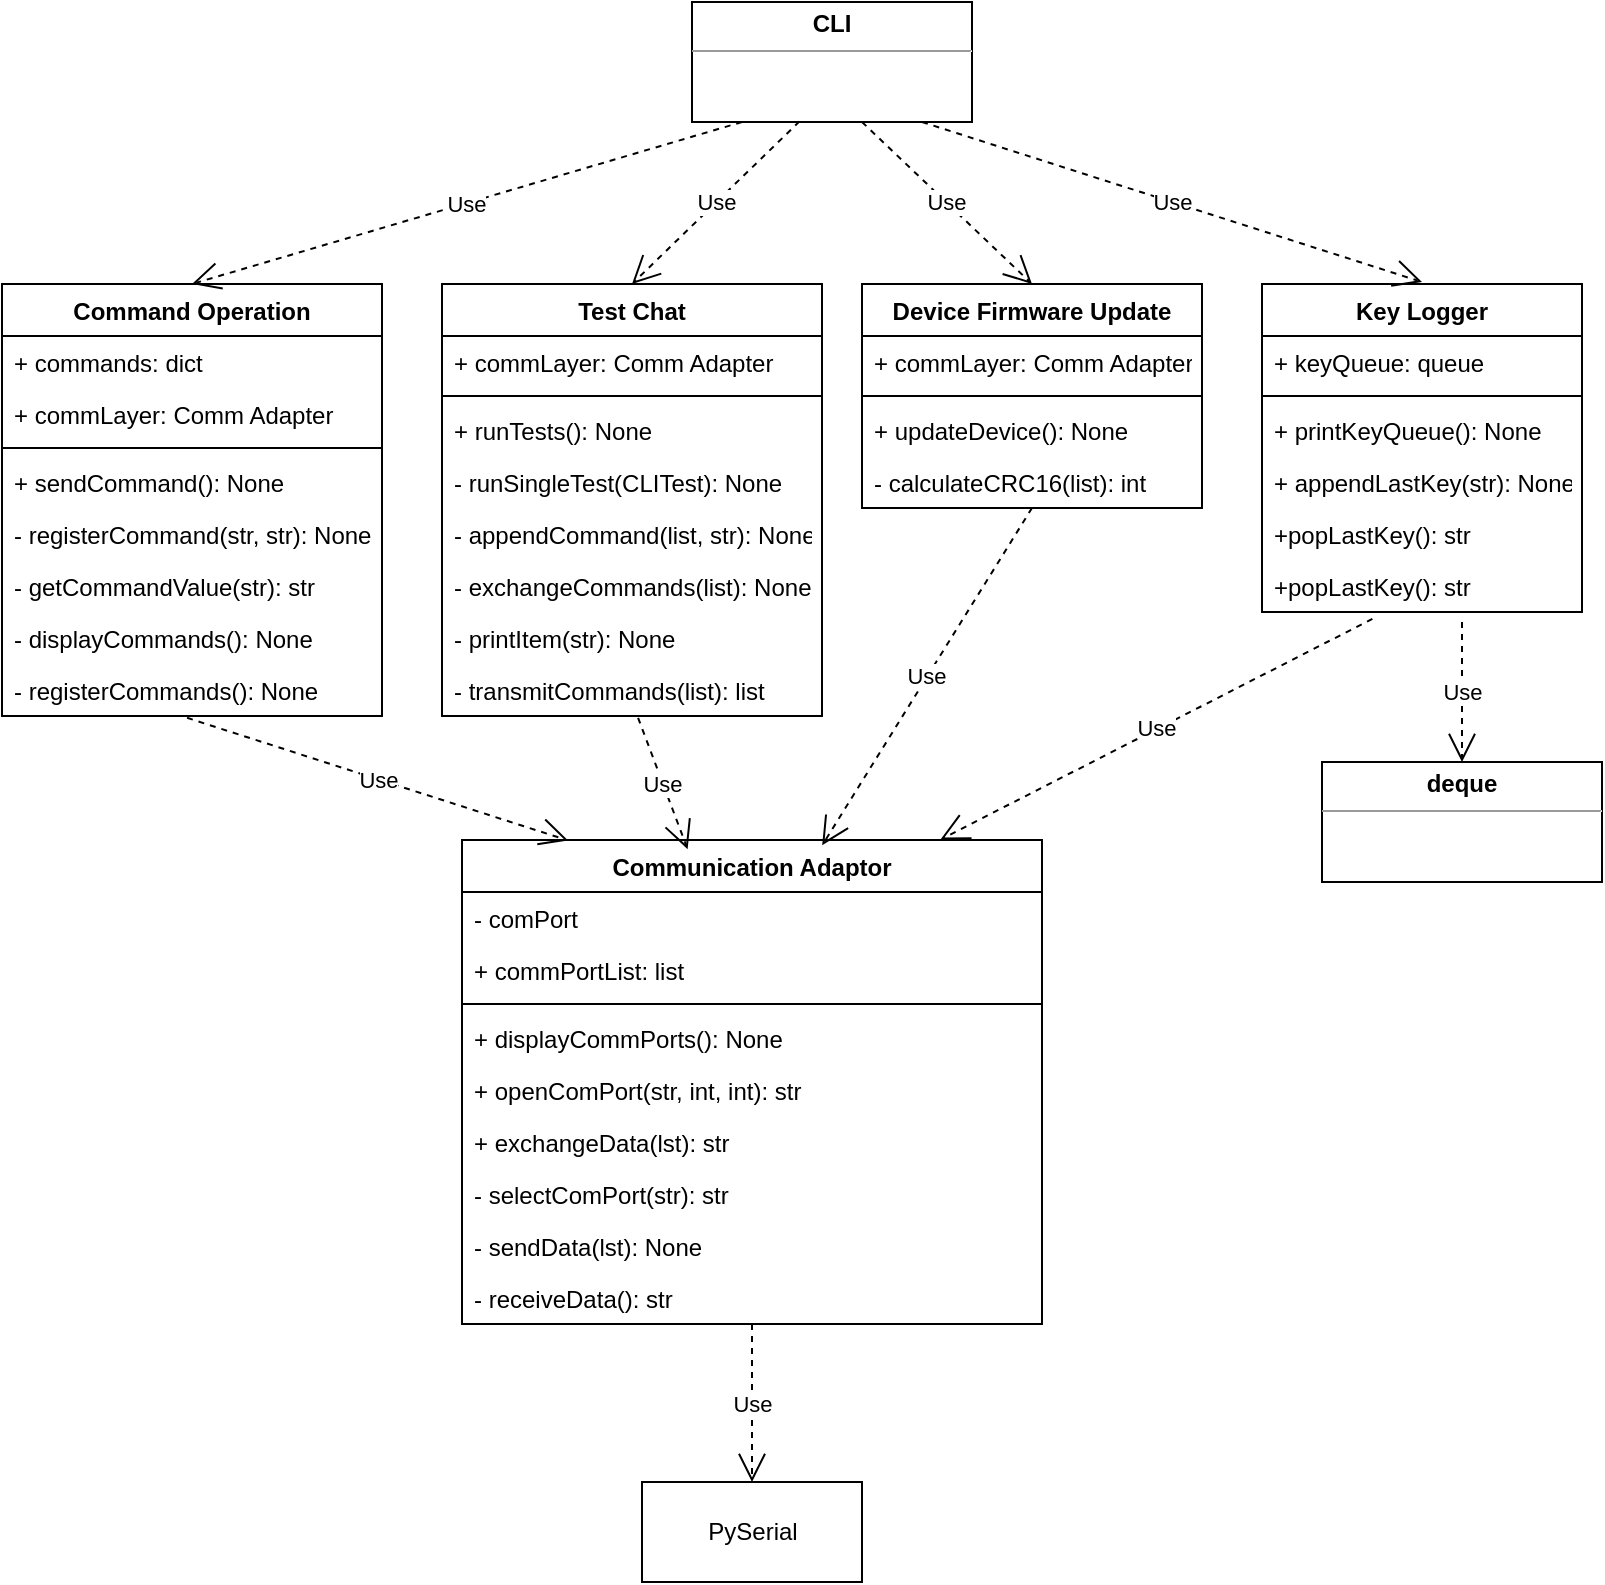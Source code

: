 <mxfile version="18.0.1" type="device"><diagram id="fPQA1HwgCmfIRaYECR6d" name="Page-1"><mxGraphModel dx="944" dy="583" grid="1" gridSize="10" guides="1" tooltips="1" connect="1" arrows="1" fold="1" page="1" pageScale="1" pageWidth="850" pageHeight="1100" math="0" shadow="0"><root><mxCell id="0"/><mxCell id="1" parent="0"/><mxCell id="j7rLW1EJllK8eRG2npgR-1" value="Device Firmware Update" style="swimlane;fontStyle=1;align=center;verticalAlign=top;childLayout=stackLayout;horizontal=1;startSize=26;horizontalStack=0;resizeParent=1;resizeParentMax=0;resizeLast=0;collapsible=1;marginBottom=0;" vertex="1" parent="1"><mxGeometry x="440" y="201" width="170" height="112" as="geometry"/></mxCell><mxCell id="j7rLW1EJllK8eRG2npgR-2" value="+ commLayer: Comm Adapter" style="text;strokeColor=none;fillColor=none;align=left;verticalAlign=top;spacingLeft=4;spacingRight=4;overflow=hidden;rotatable=0;points=[[0,0.5],[1,0.5]];portConstraint=eastwest;" vertex="1" parent="j7rLW1EJllK8eRG2npgR-1"><mxGeometry y="26" width="170" height="26" as="geometry"/></mxCell><mxCell id="j7rLW1EJllK8eRG2npgR-3" value="" style="line;strokeWidth=1;fillColor=none;align=left;verticalAlign=middle;spacingTop=-1;spacingLeft=3;spacingRight=3;rotatable=0;labelPosition=right;points=[];portConstraint=eastwest;" vertex="1" parent="j7rLW1EJllK8eRG2npgR-1"><mxGeometry y="52" width="170" height="8" as="geometry"/></mxCell><mxCell id="j7rLW1EJllK8eRG2npgR-4" value="+ updateDevice(): None" style="text;strokeColor=none;fillColor=none;align=left;verticalAlign=top;spacingLeft=4;spacingRight=4;overflow=hidden;rotatable=0;points=[[0,0.5],[1,0.5]];portConstraint=eastwest;" vertex="1" parent="j7rLW1EJllK8eRG2npgR-1"><mxGeometry y="60" width="170" height="26" as="geometry"/></mxCell><mxCell id="j7rLW1EJllK8eRG2npgR-66" value="- calculateCRC16(list): int" style="text;strokeColor=none;fillColor=none;align=left;verticalAlign=top;spacingLeft=4;spacingRight=4;overflow=hidden;rotatable=0;points=[[0,0.5],[1,0.5]];portConstraint=eastwest;" vertex="1" parent="j7rLW1EJllK8eRG2npgR-1"><mxGeometry y="86" width="170" height="26" as="geometry"/></mxCell><mxCell id="j7rLW1EJllK8eRG2npgR-5" value="Key Logger" style="swimlane;fontStyle=1;align=center;verticalAlign=top;childLayout=stackLayout;horizontal=1;startSize=26;horizontalStack=0;resizeParent=1;resizeParentMax=0;resizeLast=0;collapsible=1;marginBottom=0;" vertex="1" parent="1"><mxGeometry x="640" y="201" width="160" height="164" as="geometry"/></mxCell><mxCell id="j7rLW1EJllK8eRG2npgR-6" value="+ keyQueue: queue" style="text;strokeColor=none;fillColor=none;align=left;verticalAlign=top;spacingLeft=4;spacingRight=4;overflow=hidden;rotatable=0;points=[[0,0.5],[1,0.5]];portConstraint=eastwest;" vertex="1" parent="j7rLW1EJllK8eRG2npgR-5"><mxGeometry y="26" width="160" height="26" as="geometry"/></mxCell><mxCell id="j7rLW1EJllK8eRG2npgR-7" value="" style="line;strokeWidth=1;fillColor=none;align=left;verticalAlign=middle;spacingTop=-1;spacingLeft=3;spacingRight=3;rotatable=0;labelPosition=right;points=[];portConstraint=eastwest;" vertex="1" parent="j7rLW1EJllK8eRG2npgR-5"><mxGeometry y="52" width="160" height="8" as="geometry"/></mxCell><mxCell id="j7rLW1EJllK8eRG2npgR-8" value="+ printKeyQueue(): None" style="text;strokeColor=none;fillColor=none;align=left;verticalAlign=top;spacingLeft=4;spacingRight=4;overflow=hidden;rotatable=0;points=[[0,0.5],[1,0.5]];portConstraint=eastwest;" vertex="1" parent="j7rLW1EJllK8eRG2npgR-5"><mxGeometry y="60" width="160" height="26" as="geometry"/></mxCell><mxCell id="j7rLW1EJllK8eRG2npgR-70" value="+ appendLastKey(str): None" style="text;strokeColor=none;fillColor=none;align=left;verticalAlign=top;spacingLeft=4;spacingRight=4;overflow=hidden;rotatable=0;points=[[0,0.5],[1,0.5]];portConstraint=eastwest;" vertex="1" parent="j7rLW1EJllK8eRG2npgR-5"><mxGeometry y="86" width="160" height="26" as="geometry"/></mxCell><mxCell id="j7rLW1EJllK8eRG2npgR-71" value="+popLastKey(): str" style="text;strokeColor=none;fillColor=none;align=left;verticalAlign=top;spacingLeft=4;spacingRight=4;overflow=hidden;rotatable=0;points=[[0,0.5],[1,0.5]];portConstraint=eastwest;" vertex="1" parent="j7rLW1EJllK8eRG2npgR-5"><mxGeometry y="112" width="160" height="26" as="geometry"/></mxCell><mxCell id="j7rLW1EJllK8eRG2npgR-72" value="+popLastKey(): str" style="text;strokeColor=none;fillColor=none;align=left;verticalAlign=top;spacingLeft=4;spacingRight=4;overflow=hidden;rotatable=0;points=[[0,0.5],[1,0.5]];portConstraint=eastwest;" vertex="1" parent="j7rLW1EJllK8eRG2npgR-5"><mxGeometry y="138" width="160" height="26" as="geometry"/></mxCell><mxCell id="j7rLW1EJllK8eRG2npgR-9" value="Command Operation" style="swimlane;fontStyle=1;align=center;verticalAlign=top;childLayout=stackLayout;horizontal=1;startSize=26;horizontalStack=0;resizeParent=1;resizeParentMax=0;resizeLast=0;collapsible=1;marginBottom=0;" vertex="1" parent="1"><mxGeometry x="10" y="201" width="190" height="216" as="geometry"/></mxCell><mxCell id="j7rLW1EJllK8eRG2npgR-10" value="+ commands: dict" style="text;strokeColor=none;fillColor=none;align=left;verticalAlign=top;spacingLeft=4;spacingRight=4;overflow=hidden;rotatable=0;points=[[0,0.5],[1,0.5]];portConstraint=eastwest;" vertex="1" parent="j7rLW1EJllK8eRG2npgR-9"><mxGeometry y="26" width="190" height="26" as="geometry"/></mxCell><mxCell id="j7rLW1EJllK8eRG2npgR-56" value="+ commLayer: Comm Adapter" style="text;strokeColor=none;fillColor=none;align=left;verticalAlign=top;spacingLeft=4;spacingRight=4;overflow=hidden;rotatable=0;points=[[0,0.5],[1,0.5]];portConstraint=eastwest;" vertex="1" parent="j7rLW1EJllK8eRG2npgR-9"><mxGeometry y="52" width="190" height="26" as="geometry"/></mxCell><mxCell id="j7rLW1EJllK8eRG2npgR-11" value="" style="line;strokeWidth=1;fillColor=none;align=left;verticalAlign=middle;spacingTop=-1;spacingLeft=3;spacingRight=3;rotatable=0;labelPosition=right;points=[];portConstraint=eastwest;" vertex="1" parent="j7rLW1EJllK8eRG2npgR-9"><mxGeometry y="78" width="190" height="8" as="geometry"/></mxCell><mxCell id="j7rLW1EJllK8eRG2npgR-12" value="+ sendCommand(): None" style="text;strokeColor=none;fillColor=none;align=left;verticalAlign=top;spacingLeft=4;spacingRight=4;overflow=hidden;rotatable=0;points=[[0,0.5],[1,0.5]];portConstraint=eastwest;" vertex="1" parent="j7rLW1EJllK8eRG2npgR-9"><mxGeometry y="86" width="190" height="26" as="geometry"/></mxCell><mxCell id="j7rLW1EJllK8eRG2npgR-57" value="- registerCommand(str, str): None" style="text;strokeColor=none;fillColor=none;align=left;verticalAlign=top;spacingLeft=4;spacingRight=4;overflow=hidden;rotatable=0;points=[[0,0.5],[1,0.5]];portConstraint=eastwest;" vertex="1" parent="j7rLW1EJllK8eRG2npgR-9"><mxGeometry y="112" width="190" height="26" as="geometry"/></mxCell><mxCell id="j7rLW1EJllK8eRG2npgR-58" value="- getCommandValue(str): str" style="text;strokeColor=none;fillColor=none;align=left;verticalAlign=top;spacingLeft=4;spacingRight=4;overflow=hidden;rotatable=0;points=[[0,0.5],[1,0.5]];portConstraint=eastwest;" vertex="1" parent="j7rLW1EJllK8eRG2npgR-9"><mxGeometry y="138" width="190" height="26" as="geometry"/></mxCell><mxCell id="j7rLW1EJllK8eRG2npgR-59" value="- displayCommands(): None" style="text;strokeColor=none;fillColor=none;align=left;verticalAlign=top;spacingLeft=4;spacingRight=4;overflow=hidden;rotatable=0;points=[[0,0.5],[1,0.5]];portConstraint=eastwest;" vertex="1" parent="j7rLW1EJllK8eRG2npgR-9"><mxGeometry y="164" width="190" height="26" as="geometry"/></mxCell><mxCell id="j7rLW1EJllK8eRG2npgR-60" value="- registerCommands(): None" style="text;strokeColor=none;fillColor=none;align=left;verticalAlign=top;spacingLeft=4;spacingRight=4;overflow=hidden;rotatable=0;points=[[0,0.5],[1,0.5]];portConstraint=eastwest;" vertex="1" parent="j7rLW1EJllK8eRG2npgR-9"><mxGeometry y="190" width="190" height="26" as="geometry"/></mxCell><mxCell id="j7rLW1EJllK8eRG2npgR-13" value="Test Chat" style="swimlane;fontStyle=1;align=center;verticalAlign=top;childLayout=stackLayout;horizontal=1;startSize=26;horizontalStack=0;resizeParent=1;resizeParentMax=0;resizeLast=0;collapsible=1;marginBottom=0;" vertex="1" parent="1"><mxGeometry x="230" y="201" width="190" height="216" as="geometry"/></mxCell><mxCell id="j7rLW1EJllK8eRG2npgR-14" value="+ commLayer: Comm Adapter" style="text;strokeColor=none;fillColor=none;align=left;verticalAlign=top;spacingLeft=4;spacingRight=4;overflow=hidden;rotatable=0;points=[[0,0.5],[1,0.5]];portConstraint=eastwest;" vertex="1" parent="j7rLW1EJllK8eRG2npgR-13"><mxGeometry y="26" width="190" height="26" as="geometry"/></mxCell><mxCell id="j7rLW1EJllK8eRG2npgR-15" value="" style="line;strokeWidth=1;fillColor=none;align=left;verticalAlign=middle;spacingTop=-1;spacingLeft=3;spacingRight=3;rotatable=0;labelPosition=right;points=[];portConstraint=eastwest;" vertex="1" parent="j7rLW1EJllK8eRG2npgR-13"><mxGeometry y="52" width="190" height="8" as="geometry"/></mxCell><mxCell id="j7rLW1EJllK8eRG2npgR-16" value="+ runTests(): None" style="text;strokeColor=none;fillColor=none;align=left;verticalAlign=top;spacingLeft=4;spacingRight=4;overflow=hidden;rotatable=0;points=[[0,0.5],[1,0.5]];portConstraint=eastwest;" vertex="1" parent="j7rLW1EJllK8eRG2npgR-13"><mxGeometry y="60" width="190" height="26" as="geometry"/></mxCell><mxCell id="j7rLW1EJllK8eRG2npgR-61" value="- runSingleTest(CLITest): None" style="text;strokeColor=none;fillColor=none;align=left;verticalAlign=top;spacingLeft=4;spacingRight=4;overflow=hidden;rotatable=0;points=[[0,0.5],[1,0.5]];portConstraint=eastwest;" vertex="1" parent="j7rLW1EJllK8eRG2npgR-13"><mxGeometry y="86" width="190" height="26" as="geometry"/></mxCell><mxCell id="j7rLW1EJllK8eRG2npgR-62" value="- appendCommand(list, str): None" style="text;strokeColor=none;fillColor=none;align=left;verticalAlign=top;spacingLeft=4;spacingRight=4;overflow=hidden;rotatable=0;points=[[0,0.5],[1,0.5]];portConstraint=eastwest;" vertex="1" parent="j7rLW1EJllK8eRG2npgR-13"><mxGeometry y="112" width="190" height="26" as="geometry"/></mxCell><mxCell id="j7rLW1EJllK8eRG2npgR-63" value="- exchangeCommands(list): None" style="text;strokeColor=none;fillColor=none;align=left;verticalAlign=top;spacingLeft=4;spacingRight=4;overflow=hidden;rotatable=0;points=[[0,0.5],[1,0.5]];portConstraint=eastwest;" vertex="1" parent="j7rLW1EJllK8eRG2npgR-13"><mxGeometry y="138" width="190" height="26" as="geometry"/></mxCell><mxCell id="j7rLW1EJllK8eRG2npgR-64" value="- printItem(str): None" style="text;strokeColor=none;fillColor=none;align=left;verticalAlign=top;spacingLeft=4;spacingRight=4;overflow=hidden;rotatable=0;points=[[0,0.5],[1,0.5]];portConstraint=eastwest;" vertex="1" parent="j7rLW1EJllK8eRG2npgR-13"><mxGeometry y="164" width="190" height="26" as="geometry"/></mxCell><mxCell id="j7rLW1EJllK8eRG2npgR-65" value="- transmitCommands(list): list" style="text;strokeColor=none;fillColor=none;align=left;verticalAlign=top;spacingLeft=4;spacingRight=4;overflow=hidden;rotatable=0;points=[[0,0.5],[1,0.5]];portConstraint=eastwest;" vertex="1" parent="j7rLW1EJllK8eRG2npgR-13"><mxGeometry y="190" width="190" height="26" as="geometry"/></mxCell><mxCell id="j7rLW1EJllK8eRG2npgR-17" value="Communication Adaptor" style="swimlane;fontStyle=1;align=center;verticalAlign=top;childLayout=stackLayout;horizontal=1;startSize=26;horizontalStack=0;resizeParent=1;resizeParentMax=0;resizeLast=0;collapsible=1;marginBottom=0;" vertex="1" parent="1"><mxGeometry x="240" y="479" width="290" height="242" as="geometry"/></mxCell><mxCell id="j7rLW1EJllK8eRG2npgR-18" value="- comPort" style="text;strokeColor=none;fillColor=none;align=left;verticalAlign=top;spacingLeft=4;spacingRight=4;overflow=hidden;rotatable=0;points=[[0,0.5],[1,0.5]];portConstraint=eastwest;" vertex="1" parent="j7rLW1EJllK8eRG2npgR-17"><mxGeometry y="26" width="290" height="26" as="geometry"/></mxCell><mxCell id="j7rLW1EJllK8eRG2npgR-40" value="+ commPortList: list" style="text;strokeColor=none;fillColor=none;align=left;verticalAlign=top;spacingLeft=4;spacingRight=4;overflow=hidden;rotatable=0;points=[[0,0.5],[1,0.5]];portConstraint=eastwest;" vertex="1" parent="j7rLW1EJllK8eRG2npgR-17"><mxGeometry y="52" width="290" height="26" as="geometry"/></mxCell><mxCell id="j7rLW1EJllK8eRG2npgR-19" value="" style="line;strokeWidth=1;fillColor=none;align=left;verticalAlign=middle;spacingTop=-1;spacingLeft=3;spacingRight=3;rotatable=0;labelPosition=right;points=[];portConstraint=eastwest;" vertex="1" parent="j7rLW1EJllK8eRG2npgR-17"><mxGeometry y="78" width="290" height="8" as="geometry"/></mxCell><mxCell id="j7rLW1EJllK8eRG2npgR-20" value="+ displayCommPorts(): None" style="text;strokeColor=none;fillColor=none;align=left;verticalAlign=top;spacingLeft=4;spacingRight=4;overflow=hidden;rotatable=0;points=[[0,0.5],[1,0.5]];portConstraint=eastwest;" vertex="1" parent="j7rLW1EJllK8eRG2npgR-17"><mxGeometry y="86" width="290" height="26" as="geometry"/></mxCell><mxCell id="j7rLW1EJllK8eRG2npgR-42" value="+ openComPort(str, int, int): str" style="text;strokeColor=none;fillColor=none;align=left;verticalAlign=top;spacingLeft=4;spacingRight=4;overflow=hidden;rotatable=0;points=[[0,0.5],[1,0.5]];portConstraint=eastwest;" vertex="1" parent="j7rLW1EJllK8eRG2npgR-17"><mxGeometry y="112" width="290" height="26" as="geometry"/></mxCell><mxCell id="j7rLW1EJllK8eRG2npgR-43" value="+ exchangeData(lst): str" style="text;strokeColor=none;fillColor=none;align=left;verticalAlign=top;spacingLeft=4;spacingRight=4;overflow=hidden;rotatable=0;points=[[0,0.5],[1,0.5]];portConstraint=eastwest;" vertex="1" parent="j7rLW1EJllK8eRG2npgR-17"><mxGeometry y="138" width="290" height="26" as="geometry"/></mxCell><mxCell id="j7rLW1EJllK8eRG2npgR-44" value="- selectComPort(str): str" style="text;strokeColor=none;fillColor=none;align=left;verticalAlign=top;spacingLeft=4;spacingRight=4;overflow=hidden;rotatable=0;points=[[0,0.5],[1,0.5]];portConstraint=eastwest;" vertex="1" parent="j7rLW1EJllK8eRG2npgR-17"><mxGeometry y="164" width="290" height="26" as="geometry"/></mxCell><mxCell id="j7rLW1EJllK8eRG2npgR-45" value="- sendData(lst): None" style="text;strokeColor=none;fillColor=none;align=left;verticalAlign=top;spacingLeft=4;spacingRight=4;overflow=hidden;rotatable=0;points=[[0,0.5],[1,0.5]];portConstraint=eastwest;" vertex="1" parent="j7rLW1EJllK8eRG2npgR-17"><mxGeometry y="190" width="290" height="26" as="geometry"/></mxCell><mxCell id="j7rLW1EJllK8eRG2npgR-55" value="- receiveData(): str" style="text;strokeColor=none;fillColor=none;align=left;verticalAlign=top;spacingLeft=4;spacingRight=4;overflow=hidden;rotatable=0;points=[[0,0.5],[1,0.5]];portConstraint=eastwest;" vertex="1" parent="j7rLW1EJllK8eRG2npgR-17"><mxGeometry y="216" width="290" height="26" as="geometry"/></mxCell><mxCell id="j7rLW1EJllK8eRG2npgR-25" value="&lt;p style=&quot;margin:0px;margin-top:4px;text-align:center;&quot;&gt;&lt;b&gt;CLI&lt;/b&gt;&lt;/p&gt;&lt;hr size=&quot;1&quot;&gt;&lt;div style=&quot;height:2px;&quot;&gt;&lt;/div&gt;" style="verticalAlign=top;align=left;overflow=fill;fontSize=12;fontFamily=Helvetica;html=1;" vertex="1" parent="1"><mxGeometry x="355" y="60" width="140" height="60" as="geometry"/></mxCell><mxCell id="j7rLW1EJllK8eRG2npgR-30" value="Use" style="endArrow=open;endSize=12;dashed=1;html=1;rounded=0;entryX=0.5;entryY=0;entryDx=0;entryDy=0;" edge="1" parent="1" target="j7rLW1EJllK8eRG2npgR-9"><mxGeometry width="160" relative="1" as="geometry"><mxPoint x="380" y="120" as="sourcePoint"/><mxPoint x="480" y="350" as="targetPoint"/></mxGeometry></mxCell><mxCell id="j7rLW1EJllK8eRG2npgR-31" value="Use" style="endArrow=open;endSize=12;dashed=1;html=1;rounded=0;exitX=0.384;exitY=0.995;exitDx=0;exitDy=0;exitPerimeter=0;entryX=0.5;entryY=0;entryDx=0;entryDy=0;" edge="1" parent="1" source="j7rLW1EJllK8eRG2npgR-25" target="j7rLW1EJllK8eRG2npgR-13"><mxGeometry width="160" relative="1" as="geometry"><mxPoint x="391.04" y="134.08" as="sourcePoint"/><mxPoint x="130" y="211" as="targetPoint"/></mxGeometry></mxCell><mxCell id="j7rLW1EJllK8eRG2npgR-32" value="Use" style="endArrow=open;endSize=12;dashed=1;html=1;rounded=0;entryX=0.5;entryY=0;entryDx=0;entryDy=0;" edge="1" parent="1" target="j7rLW1EJllK8eRG2npgR-1"><mxGeometry width="160" relative="1" as="geometry"><mxPoint x="440" y="120" as="sourcePoint"/><mxPoint x="330" y="211" as="targetPoint"/></mxGeometry></mxCell><mxCell id="j7rLW1EJllK8eRG2npgR-33" value="Use" style="endArrow=open;endSize=12;dashed=1;html=1;rounded=0;" edge="1" parent="1"><mxGeometry width="160" relative="1" as="geometry"><mxPoint x="470" y="120" as="sourcePoint"/><mxPoint x="720" y="200" as="targetPoint"/></mxGeometry></mxCell><mxCell id="j7rLW1EJllK8eRG2npgR-34" value="Use" style="endArrow=open;endSize=12;dashed=1;html=1;rounded=0;exitX=0.487;exitY=1.035;exitDx=0;exitDy=0;exitPerimeter=0;entryX=0.183;entryY=0.001;entryDx=0;entryDy=0;entryPerimeter=0;" edge="1" parent="1" source="j7rLW1EJllK8eRG2npgR-60" target="j7rLW1EJllK8eRG2npgR-17"><mxGeometry width="160" relative="1" as="geometry"><mxPoint x="460" y="140" as="sourcePoint"/><mxPoint x="370" y="360" as="targetPoint"/></mxGeometry></mxCell><mxCell id="j7rLW1EJllK8eRG2npgR-35" value="Use" style="endArrow=open;endSize=12;dashed=1;html=1;rounded=0;entryX=0.389;entryY=0.019;entryDx=0;entryDy=0;exitX=0.516;exitY=1.035;exitDx=0;exitDy=0;exitPerimeter=0;entryPerimeter=0;" edge="1" parent="1" source="j7rLW1EJllK8eRG2npgR-65" target="j7rLW1EJllK8eRG2npgR-17"><mxGeometry width="160" relative="1" as="geometry"><mxPoint x="128.56" y="299.184" as="sourcePoint"/><mxPoint x="383.8" y="374.096" as="targetPoint"/></mxGeometry></mxCell><mxCell id="j7rLW1EJllK8eRG2npgR-36" value="Use" style="endArrow=open;endSize=12;dashed=1;html=1;rounded=0;entryX=0.621;entryY=0.011;entryDx=0;entryDy=0;exitX=0.5;exitY=1;exitDx=0;exitDy=0;entryPerimeter=0;" edge="1" parent="1" source="j7rLW1EJllK8eRG2npgR-1" target="j7rLW1EJllK8eRG2npgR-17"><mxGeometry width="160" relative="1" as="geometry"><mxPoint x="331.44" y="300.64" as="sourcePoint"/><mxPoint x="417.24" y="372.634" as="targetPoint"/></mxGeometry></mxCell><mxCell id="j7rLW1EJllK8eRG2npgR-37" value="Use" style="endArrow=open;endSize=12;dashed=1;html=1;rounded=0;exitX=0.345;exitY=1.133;exitDx=0;exitDy=0;exitPerimeter=0;entryX=0.825;entryY=-0.001;entryDx=0;entryDy=0;entryPerimeter=0;" edge="1" parent="1" source="j7rLW1EJllK8eRG2npgR-72" target="j7rLW1EJllK8eRG2npgR-17"><mxGeometry width="160" relative="1" as="geometry"><mxPoint x="530" y="297" as="sourcePoint"/><mxPoint x="470" y="360" as="targetPoint"/></mxGeometry></mxCell><mxCell id="j7rLW1EJllK8eRG2npgR-38" value="Use" style="endArrow=open;endSize=12;dashed=1;html=1;rounded=0;entryX=0.5;entryY=0;entryDx=0;entryDy=0;" edge="1" parent="1" target="j7rLW1EJllK8eRG2npgR-74"><mxGeometry width="160" relative="1" as="geometry"><mxPoint x="740" y="370" as="sourcePoint"/><mxPoint x="740.32" y="438.15" as="targetPoint"/></mxGeometry></mxCell><mxCell id="j7rLW1EJllK8eRG2npgR-39" value="Use" style="endArrow=open;endSize=12;dashed=1;html=1;rounded=0;entryX=0.5;entryY=0;entryDx=0;entryDy=0;exitX=0.5;exitY=1;exitDx=0;exitDy=0;" edge="1" parent="1" source="j7rLW1EJllK8eRG2npgR-17" target="j7rLW1EJllK8eRG2npgR-73"><mxGeometry width="160" relative="1" as="geometry"><mxPoint x="550" y="359" as="sourcePoint"/><mxPoint x="474.36" y="433.946" as="targetPoint"/></mxGeometry></mxCell><mxCell id="j7rLW1EJllK8eRG2npgR-73" value="PySerial" style="html=1;" vertex="1" parent="1"><mxGeometry x="330" y="800" width="110" height="50" as="geometry"/></mxCell><mxCell id="j7rLW1EJllK8eRG2npgR-74" value="&lt;p style=&quot;margin:0px;margin-top:4px;text-align:center;&quot;&gt;&lt;b&gt;deque&lt;/b&gt;&lt;/p&gt;&lt;hr size=&quot;1&quot;&gt;&lt;div style=&quot;height:2px;&quot;&gt;&lt;/div&gt;" style="verticalAlign=top;align=left;overflow=fill;fontSize=12;fontFamily=Helvetica;html=1;" vertex="1" parent="1"><mxGeometry x="670" y="440" width="140" height="60" as="geometry"/></mxCell></root></mxGraphModel></diagram></mxfile>